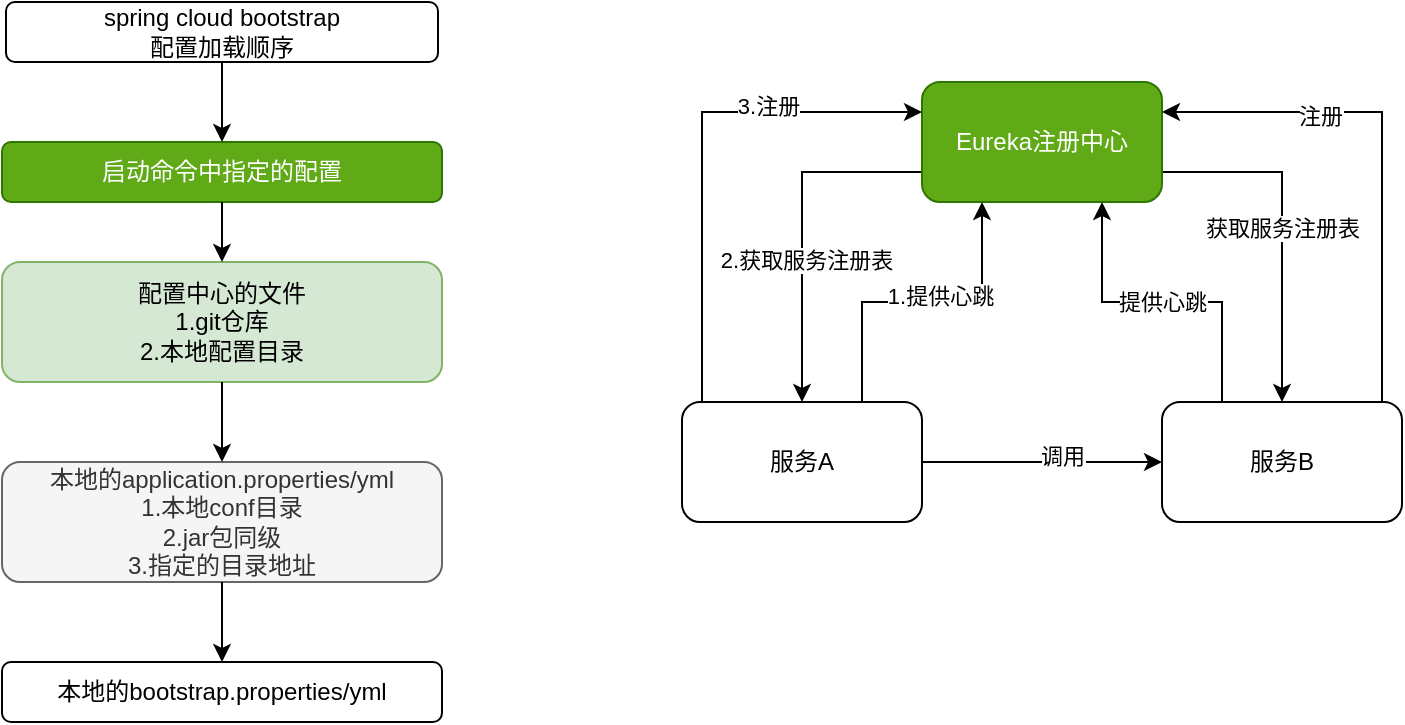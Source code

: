<mxfile version="13.3.5" type="device"><diagram id="8MatbZ1JgpXeW1NJoas_" name="第 1 页"><mxGraphModel dx="905" dy="680" grid="1" gridSize="10" guides="1" tooltips="1" connect="1" arrows="1" fold="1" page="1" pageScale="1" pageWidth="827" pageHeight="1169" math="0" shadow="0"><root><mxCell id="0"/><mxCell id="1" parent="0"/><mxCell id="d2zDPVaX0OFWD5sMvPJN-10" value="" style="group" vertex="1" connectable="0" parent="1"><mxGeometry x="30" y="30" width="220" height="360" as="geometry"/></mxCell><mxCell id="d2zDPVaX0OFWD5sMvPJN-1" value="spring cloud bootstrap&lt;br&gt;配置加载顺序" style="rounded=1;whiteSpace=wrap;html=1;" vertex="1" parent="d2zDPVaX0OFWD5sMvPJN-10"><mxGeometry x="2" width="216" height="30" as="geometry"/></mxCell><mxCell id="d2zDPVaX0OFWD5sMvPJN-2" value="启动命令中指定的配置" style="rounded=1;whiteSpace=wrap;html=1;fillColor=#60a917;strokeColor=#2D7600;fontColor=#ffffff;" vertex="1" parent="d2zDPVaX0OFWD5sMvPJN-10"><mxGeometry y="70" width="220" height="30" as="geometry"/></mxCell><mxCell id="d2zDPVaX0OFWD5sMvPJN-3" style="edgeStyle=orthogonalEdgeStyle;rounded=0;orthogonalLoop=1;jettySize=auto;html=1;" edge="1" parent="d2zDPVaX0OFWD5sMvPJN-10" source="d2zDPVaX0OFWD5sMvPJN-1" target="d2zDPVaX0OFWD5sMvPJN-2"><mxGeometry relative="1" as="geometry"/></mxCell><mxCell id="d2zDPVaX0OFWD5sMvPJN-4" value="配置中心的文件&lt;br&gt;1.git仓库&lt;br&gt;2.本地配置目录" style="rounded=1;whiteSpace=wrap;html=1;fillColor=#d5e8d4;strokeColor=#82b366;" vertex="1" parent="d2zDPVaX0OFWD5sMvPJN-10"><mxGeometry y="130" width="220" height="60" as="geometry"/></mxCell><mxCell id="d2zDPVaX0OFWD5sMvPJN-5" value="" style="edgeStyle=orthogonalEdgeStyle;rounded=0;orthogonalLoop=1;jettySize=auto;html=1;" edge="1" parent="d2zDPVaX0OFWD5sMvPJN-10" source="d2zDPVaX0OFWD5sMvPJN-2" target="d2zDPVaX0OFWD5sMvPJN-4"><mxGeometry relative="1" as="geometry"/></mxCell><mxCell id="d2zDPVaX0OFWD5sMvPJN-6" value="本地的application.properties/yml&lt;br&gt;1.本地conf目录&lt;br&gt;2.jar包同级&lt;br&gt;3.指定的目录地址" style="rounded=1;whiteSpace=wrap;html=1;fillColor=#f5f5f5;strokeColor=#666666;fontColor=#333333;" vertex="1" parent="d2zDPVaX0OFWD5sMvPJN-10"><mxGeometry y="230" width="220" height="60" as="geometry"/></mxCell><mxCell id="d2zDPVaX0OFWD5sMvPJN-7" value="" style="edgeStyle=orthogonalEdgeStyle;rounded=0;orthogonalLoop=1;jettySize=auto;html=1;" edge="1" parent="d2zDPVaX0OFWD5sMvPJN-10" source="d2zDPVaX0OFWD5sMvPJN-4" target="d2zDPVaX0OFWD5sMvPJN-6"><mxGeometry relative="1" as="geometry"/></mxCell><mxCell id="d2zDPVaX0OFWD5sMvPJN-8" value="本地的bootstrap.properties/yml" style="rounded=1;whiteSpace=wrap;html=1;" vertex="1" parent="d2zDPVaX0OFWD5sMvPJN-10"><mxGeometry y="330" width="220" height="30" as="geometry"/></mxCell><mxCell id="d2zDPVaX0OFWD5sMvPJN-9" value="" style="edgeStyle=orthogonalEdgeStyle;rounded=0;orthogonalLoop=1;jettySize=auto;html=1;" edge="1" parent="d2zDPVaX0OFWD5sMvPJN-10" source="d2zDPVaX0OFWD5sMvPJN-6" target="d2zDPVaX0OFWD5sMvPJN-8"><mxGeometry relative="1" as="geometry"/></mxCell><mxCell id="d2zDPVaX0OFWD5sMvPJN-19" style="edgeStyle=orthogonalEdgeStyle;rounded=0;orthogonalLoop=1;jettySize=auto;html=1;exitX=0;exitY=0.75;exitDx=0;exitDy=0;" edge="1" parent="1" source="d2zDPVaX0OFWD5sMvPJN-11" target="d2zDPVaX0OFWD5sMvPJN-12"><mxGeometry relative="1" as="geometry"/></mxCell><mxCell id="d2zDPVaX0OFWD5sMvPJN-21" value="2.获取服务注册表" style="edgeLabel;html=1;align=center;verticalAlign=middle;resizable=0;points=[];" vertex="1" connectable="0" parent="d2zDPVaX0OFWD5sMvPJN-19"><mxGeometry x="0.181" y="2" relative="1" as="geometry"><mxPoint as="offset"/></mxGeometry></mxCell><mxCell id="d2zDPVaX0OFWD5sMvPJN-20" value="获取服务注册表" style="edgeStyle=orthogonalEdgeStyle;rounded=0;orthogonalLoop=1;jettySize=auto;html=1;exitX=1;exitY=0.75;exitDx=0;exitDy=0;" edge="1" parent="1" source="d2zDPVaX0OFWD5sMvPJN-11" target="d2zDPVaX0OFWD5sMvPJN-13"><mxGeometry relative="1" as="geometry"/></mxCell><mxCell id="d2zDPVaX0OFWD5sMvPJN-11" value="Eureka注册中心" style="rounded=1;whiteSpace=wrap;html=1;fillColor=#60a917;strokeColor=#2D7600;fontColor=#ffffff;" vertex="1" parent="1"><mxGeometry x="490" y="70" width="120" height="60" as="geometry"/></mxCell><mxCell id="d2zDPVaX0OFWD5sMvPJN-14" style="edgeStyle=orthogonalEdgeStyle;rounded=0;orthogonalLoop=1;jettySize=auto;html=1;exitX=0.75;exitY=0;exitDx=0;exitDy=0;entryX=0.25;entryY=1;entryDx=0;entryDy=0;" edge="1" parent="1" source="d2zDPVaX0OFWD5sMvPJN-12" target="d2zDPVaX0OFWD5sMvPJN-11"><mxGeometry relative="1" as="geometry"/></mxCell><mxCell id="d2zDPVaX0OFWD5sMvPJN-16" value="1.提供心跳" style="edgeLabel;html=1;align=center;verticalAlign=middle;resizable=0;points=[];" vertex="1" connectable="0" parent="d2zDPVaX0OFWD5sMvPJN-14"><mxGeometry x="0.115" y="3" relative="1" as="geometry"><mxPoint as="offset"/></mxGeometry></mxCell><mxCell id="d2zDPVaX0OFWD5sMvPJN-17" style="edgeStyle=orthogonalEdgeStyle;rounded=0;orthogonalLoop=1;jettySize=auto;html=1;exitX=1;exitY=0.5;exitDx=0;exitDy=0;" edge="1" parent="1" source="d2zDPVaX0OFWD5sMvPJN-12" target="d2zDPVaX0OFWD5sMvPJN-13"><mxGeometry relative="1" as="geometry"/></mxCell><mxCell id="d2zDPVaX0OFWD5sMvPJN-18" value="调用" style="edgeLabel;html=1;align=center;verticalAlign=middle;resizable=0;points=[];" vertex="1" connectable="0" parent="d2zDPVaX0OFWD5sMvPJN-17"><mxGeometry x="0.167" y="3" relative="1" as="geometry"><mxPoint as="offset"/></mxGeometry></mxCell><mxCell id="d2zDPVaX0OFWD5sMvPJN-22" style="edgeStyle=orthogonalEdgeStyle;rounded=0;orthogonalLoop=1;jettySize=auto;html=1;exitX=0.25;exitY=0;exitDx=0;exitDy=0;entryX=0;entryY=0.25;entryDx=0;entryDy=0;" edge="1" parent="1" source="d2zDPVaX0OFWD5sMvPJN-12" target="d2zDPVaX0OFWD5sMvPJN-11"><mxGeometry relative="1" as="geometry"><Array as="points"><mxPoint x="380" y="230"/><mxPoint x="380" y="85"/></Array></mxGeometry></mxCell><mxCell id="d2zDPVaX0OFWD5sMvPJN-23" value="3.注册" style="edgeLabel;html=1;align=center;verticalAlign=middle;resizable=0;points=[];" vertex="1" connectable="0" parent="d2zDPVaX0OFWD5sMvPJN-22"><mxGeometry x="0.436" y="3" relative="1" as="geometry"><mxPoint as="offset"/></mxGeometry></mxCell><mxCell id="d2zDPVaX0OFWD5sMvPJN-12" value="服务A" style="rounded=1;whiteSpace=wrap;html=1;" vertex="1" parent="1"><mxGeometry x="370" y="230" width="120" height="60" as="geometry"/></mxCell><mxCell id="d2zDPVaX0OFWD5sMvPJN-15" value="&lt;span style=&quot;color: rgb(0 , 0 , 0) ; font-family: &amp;#34;helvetica&amp;#34; ; font-size: 11px ; font-style: normal ; font-weight: 400 ; letter-spacing: normal ; text-align: center ; text-indent: 0px ; text-transform: none ; word-spacing: 0px ; background-color: rgb(255 , 255 , 255) ; display: inline ; float: none&quot;&gt;提供心跳&lt;/span&gt;" style="edgeStyle=orthogonalEdgeStyle;rounded=0;orthogonalLoop=1;jettySize=auto;html=1;exitX=0.25;exitY=0;exitDx=0;exitDy=0;entryX=0.75;entryY=1;entryDx=0;entryDy=0;" edge="1" parent="1" source="d2zDPVaX0OFWD5sMvPJN-13" target="d2zDPVaX0OFWD5sMvPJN-11"><mxGeometry relative="1" as="geometry"/></mxCell><mxCell id="d2zDPVaX0OFWD5sMvPJN-24" style="edgeStyle=orthogonalEdgeStyle;rounded=0;orthogonalLoop=1;jettySize=auto;html=1;exitX=0.75;exitY=0;exitDx=0;exitDy=0;entryX=1;entryY=0.25;entryDx=0;entryDy=0;" edge="1" parent="1" source="d2zDPVaX0OFWD5sMvPJN-13" target="d2zDPVaX0OFWD5sMvPJN-11"><mxGeometry relative="1" as="geometry"><Array as="points"><mxPoint x="720" y="230"/><mxPoint x="720" y="85"/></Array></mxGeometry></mxCell><mxCell id="d2zDPVaX0OFWD5sMvPJN-25" value="注册" style="edgeLabel;html=1;align=center;verticalAlign=middle;resizable=0;points=[];" vertex="1" connectable="0" parent="d2zDPVaX0OFWD5sMvPJN-24"><mxGeometry x="0.424" y="2" relative="1" as="geometry"><mxPoint as="offset"/></mxGeometry></mxCell><mxCell id="d2zDPVaX0OFWD5sMvPJN-13" value="服务B" style="rounded=1;whiteSpace=wrap;html=1;" vertex="1" parent="1"><mxGeometry x="610" y="230" width="120" height="60" as="geometry"/></mxCell></root></mxGraphModel></diagram></mxfile>